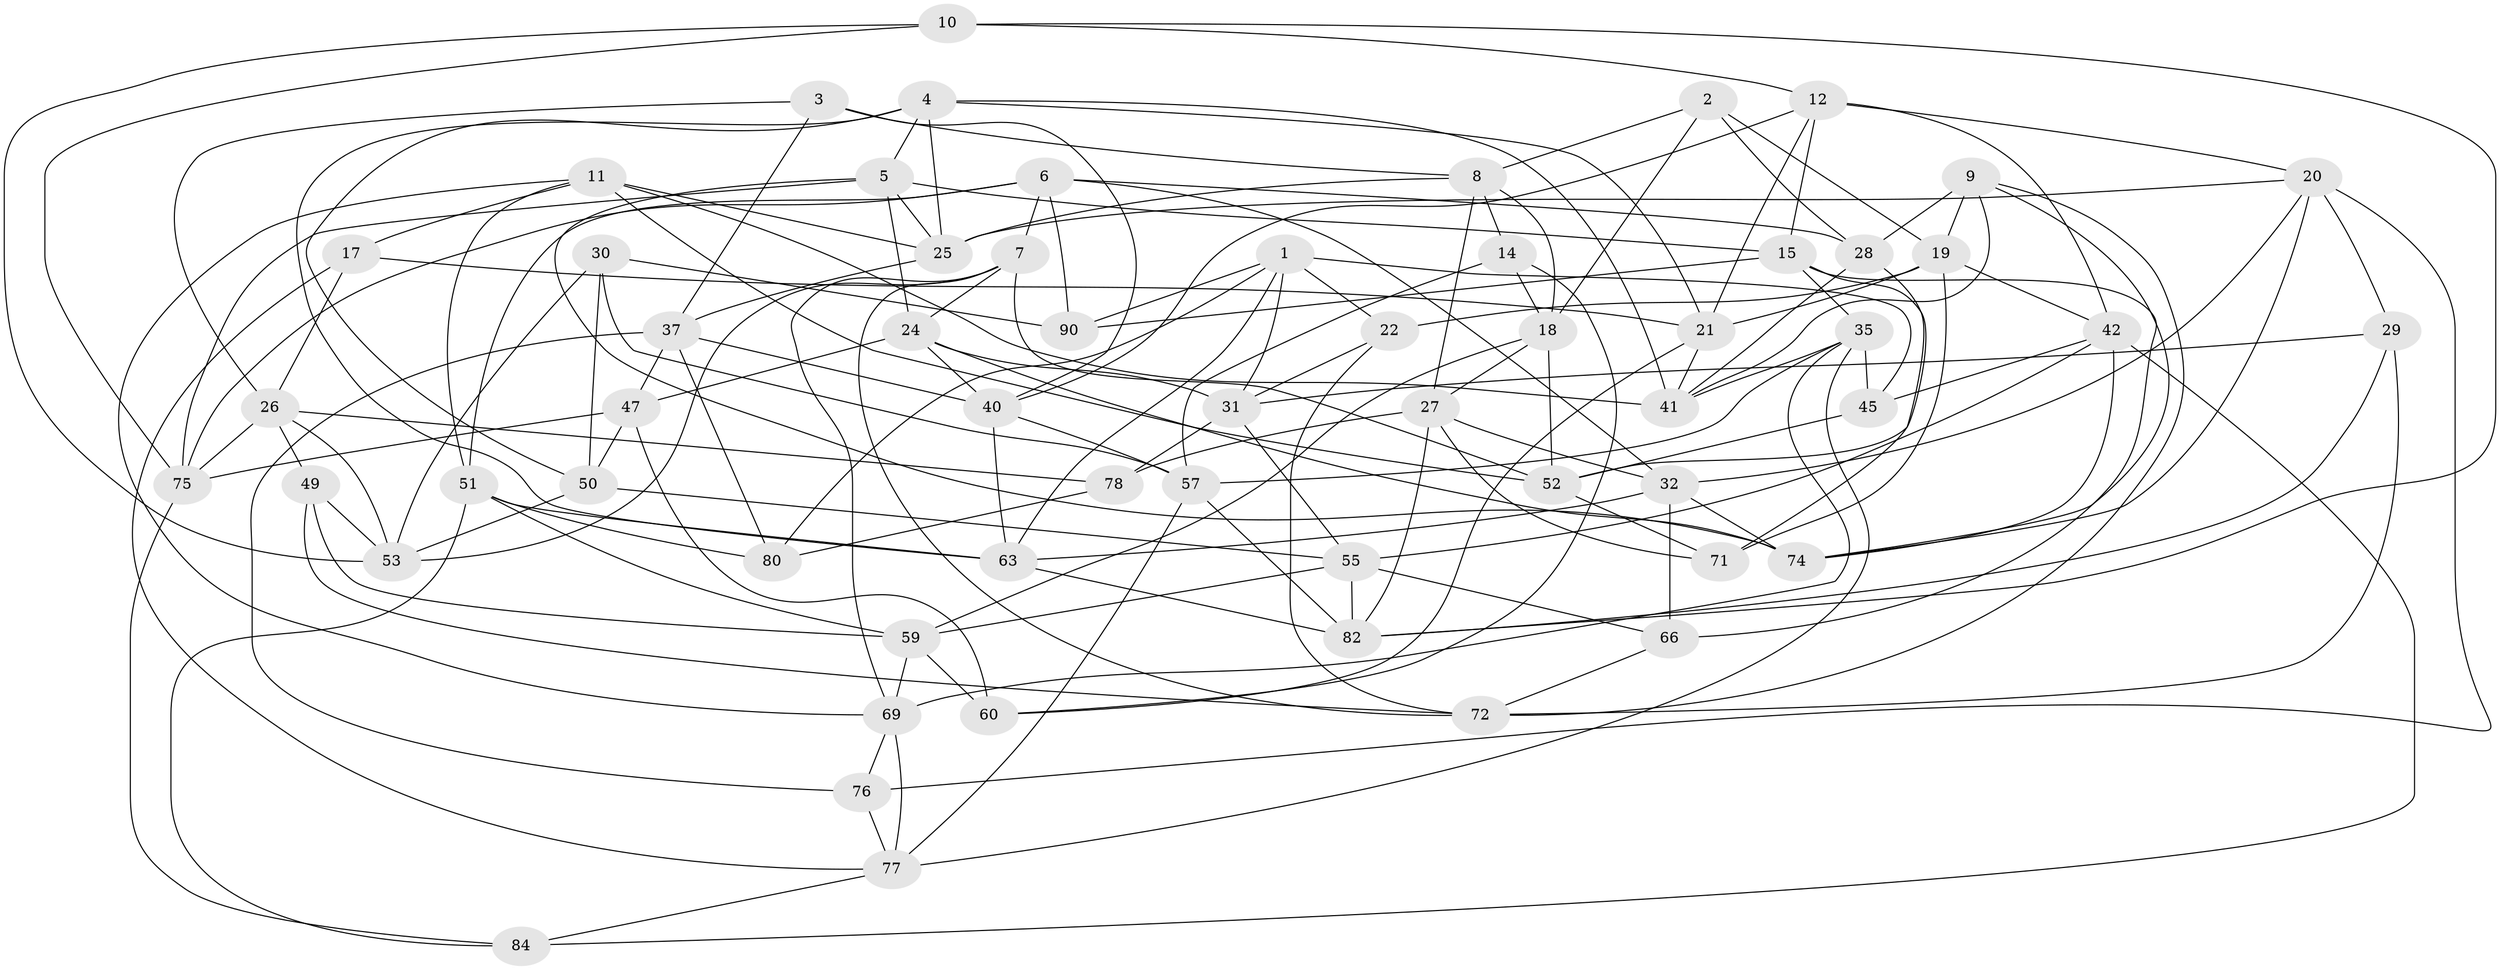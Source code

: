 // original degree distribution, {4: 1.0}
// Generated by graph-tools (version 1.1) at 2025/39/02/21/25 10:39:01]
// undirected, 59 vertices, 157 edges
graph export_dot {
graph [start="1"]
  node [color=gray90,style=filled];
  1 [super="+93"];
  2;
  3;
  4 [super="+34"];
  5 [super="+58"];
  6 [super="+13"];
  7 [super="+96"];
  8 [super="+68"];
  9 [super="+94"];
  10;
  11 [super="+62"];
  12 [super="+38"];
  14;
  15 [super="+16"];
  17;
  18 [super="+39"];
  19 [super="+87"];
  20 [super="+48"];
  21 [super="+23"];
  22;
  24 [super="+73"];
  25 [super="+33"];
  26 [super="+54"];
  27 [super="+36"];
  28 [super="+100"];
  29;
  30;
  31 [super="+86"];
  32 [super="+70"];
  35 [super="+46"];
  37 [super="+89"];
  40 [super="+43"];
  41 [super="+64"];
  42 [super="+44"];
  45;
  47 [super="+61"];
  49;
  50 [super="+95"];
  51 [super="+91"];
  52 [super="+79"];
  53 [super="+67"];
  55 [super="+56"];
  57 [super="+65"];
  59 [super="+81"];
  60;
  63 [super="+98"];
  66;
  69 [super="+99"];
  71;
  72 [super="+97"];
  74 [super="+85"];
  75 [super="+88"];
  76;
  77 [super="+83"];
  78;
  80;
  82 [super="+92"];
  84;
  90;
  1 -- 31;
  1 -- 90;
  1 -- 63;
  1 -- 80;
  1 -- 45;
  1 -- 22;
  2 -- 19;
  2 -- 8;
  2 -- 28;
  2 -- 18;
  3 -- 40;
  3 -- 26;
  3 -- 8;
  3 -- 37;
  4 -- 21;
  4 -- 63;
  4 -- 25;
  4 -- 50;
  4 -- 5;
  4 -- 41;
  5 -- 75;
  5 -- 24;
  5 -- 25;
  5 -- 74;
  5 -- 15;
  6 -- 90;
  6 -- 28;
  6 -- 7;
  6 -- 51;
  6 -- 75;
  6 -- 32;
  7 -- 24;
  7 -- 53;
  7 -- 72;
  7 -- 52;
  7 -- 69;
  8 -- 14;
  8 -- 18;
  8 -- 25;
  8 -- 27;
  9 -- 41;
  9 -- 19;
  9 -- 28 [weight=2];
  9 -- 72;
  9 -- 74;
  10 -- 82;
  10 -- 12;
  10 -- 53;
  10 -- 75;
  11 -- 17;
  11 -- 52;
  11 -- 41;
  11 -- 69;
  11 -- 25;
  11 -- 51;
  12 -- 15;
  12 -- 40;
  12 -- 21;
  12 -- 20;
  12 -- 42;
  14 -- 18;
  14 -- 60;
  14 -- 57;
  15 -- 71;
  15 -- 35;
  15 -- 90;
  15 -- 66;
  17 -- 26;
  17 -- 77;
  17 -- 21;
  18 -- 59;
  18 -- 27;
  18 -- 52;
  19 -- 21;
  19 -- 22;
  19 -- 71;
  19 -- 42;
  20 -- 29;
  20 -- 74;
  20 -- 32;
  20 -- 25;
  20 -- 76;
  21 -- 60;
  21 -- 41;
  22 -- 31;
  22 -- 72;
  24 -- 40;
  24 -- 74;
  24 -- 47;
  24 -- 31;
  25 -- 37;
  26 -- 78;
  26 -- 49;
  26 -- 53;
  26 -- 75;
  27 -- 82;
  27 -- 71;
  27 -- 32;
  27 -- 78;
  28 -- 52;
  28 -- 41;
  29 -- 82;
  29 -- 31;
  29 -- 72;
  30 -- 90;
  30 -- 53;
  30 -- 50;
  30 -- 57;
  31 -- 78;
  31 -- 55;
  32 -- 74;
  32 -- 66;
  32 -- 63;
  35 -- 45;
  35 -- 77;
  35 -- 41;
  35 -- 69;
  35 -- 57;
  37 -- 80;
  37 -- 47;
  37 -- 40;
  37 -- 76;
  40 -- 63;
  40 -- 57;
  42 -- 74;
  42 -- 84;
  42 -- 45;
  42 -- 55;
  45 -- 52;
  47 -- 75;
  47 -- 60;
  47 -- 50 [weight=2];
  49 -- 72;
  49 -- 53;
  49 -- 59;
  50 -- 55;
  50 -- 53;
  51 -- 80;
  51 -- 84;
  51 -- 63;
  51 -- 59;
  52 -- 71;
  55 -- 66;
  55 -- 59;
  55 -- 82;
  57 -- 82;
  57 -- 77;
  59 -- 60;
  59 -- 69;
  63 -- 82;
  66 -- 72;
  69 -- 76;
  69 -- 77;
  75 -- 84;
  76 -- 77;
  77 -- 84;
  78 -- 80;
}
